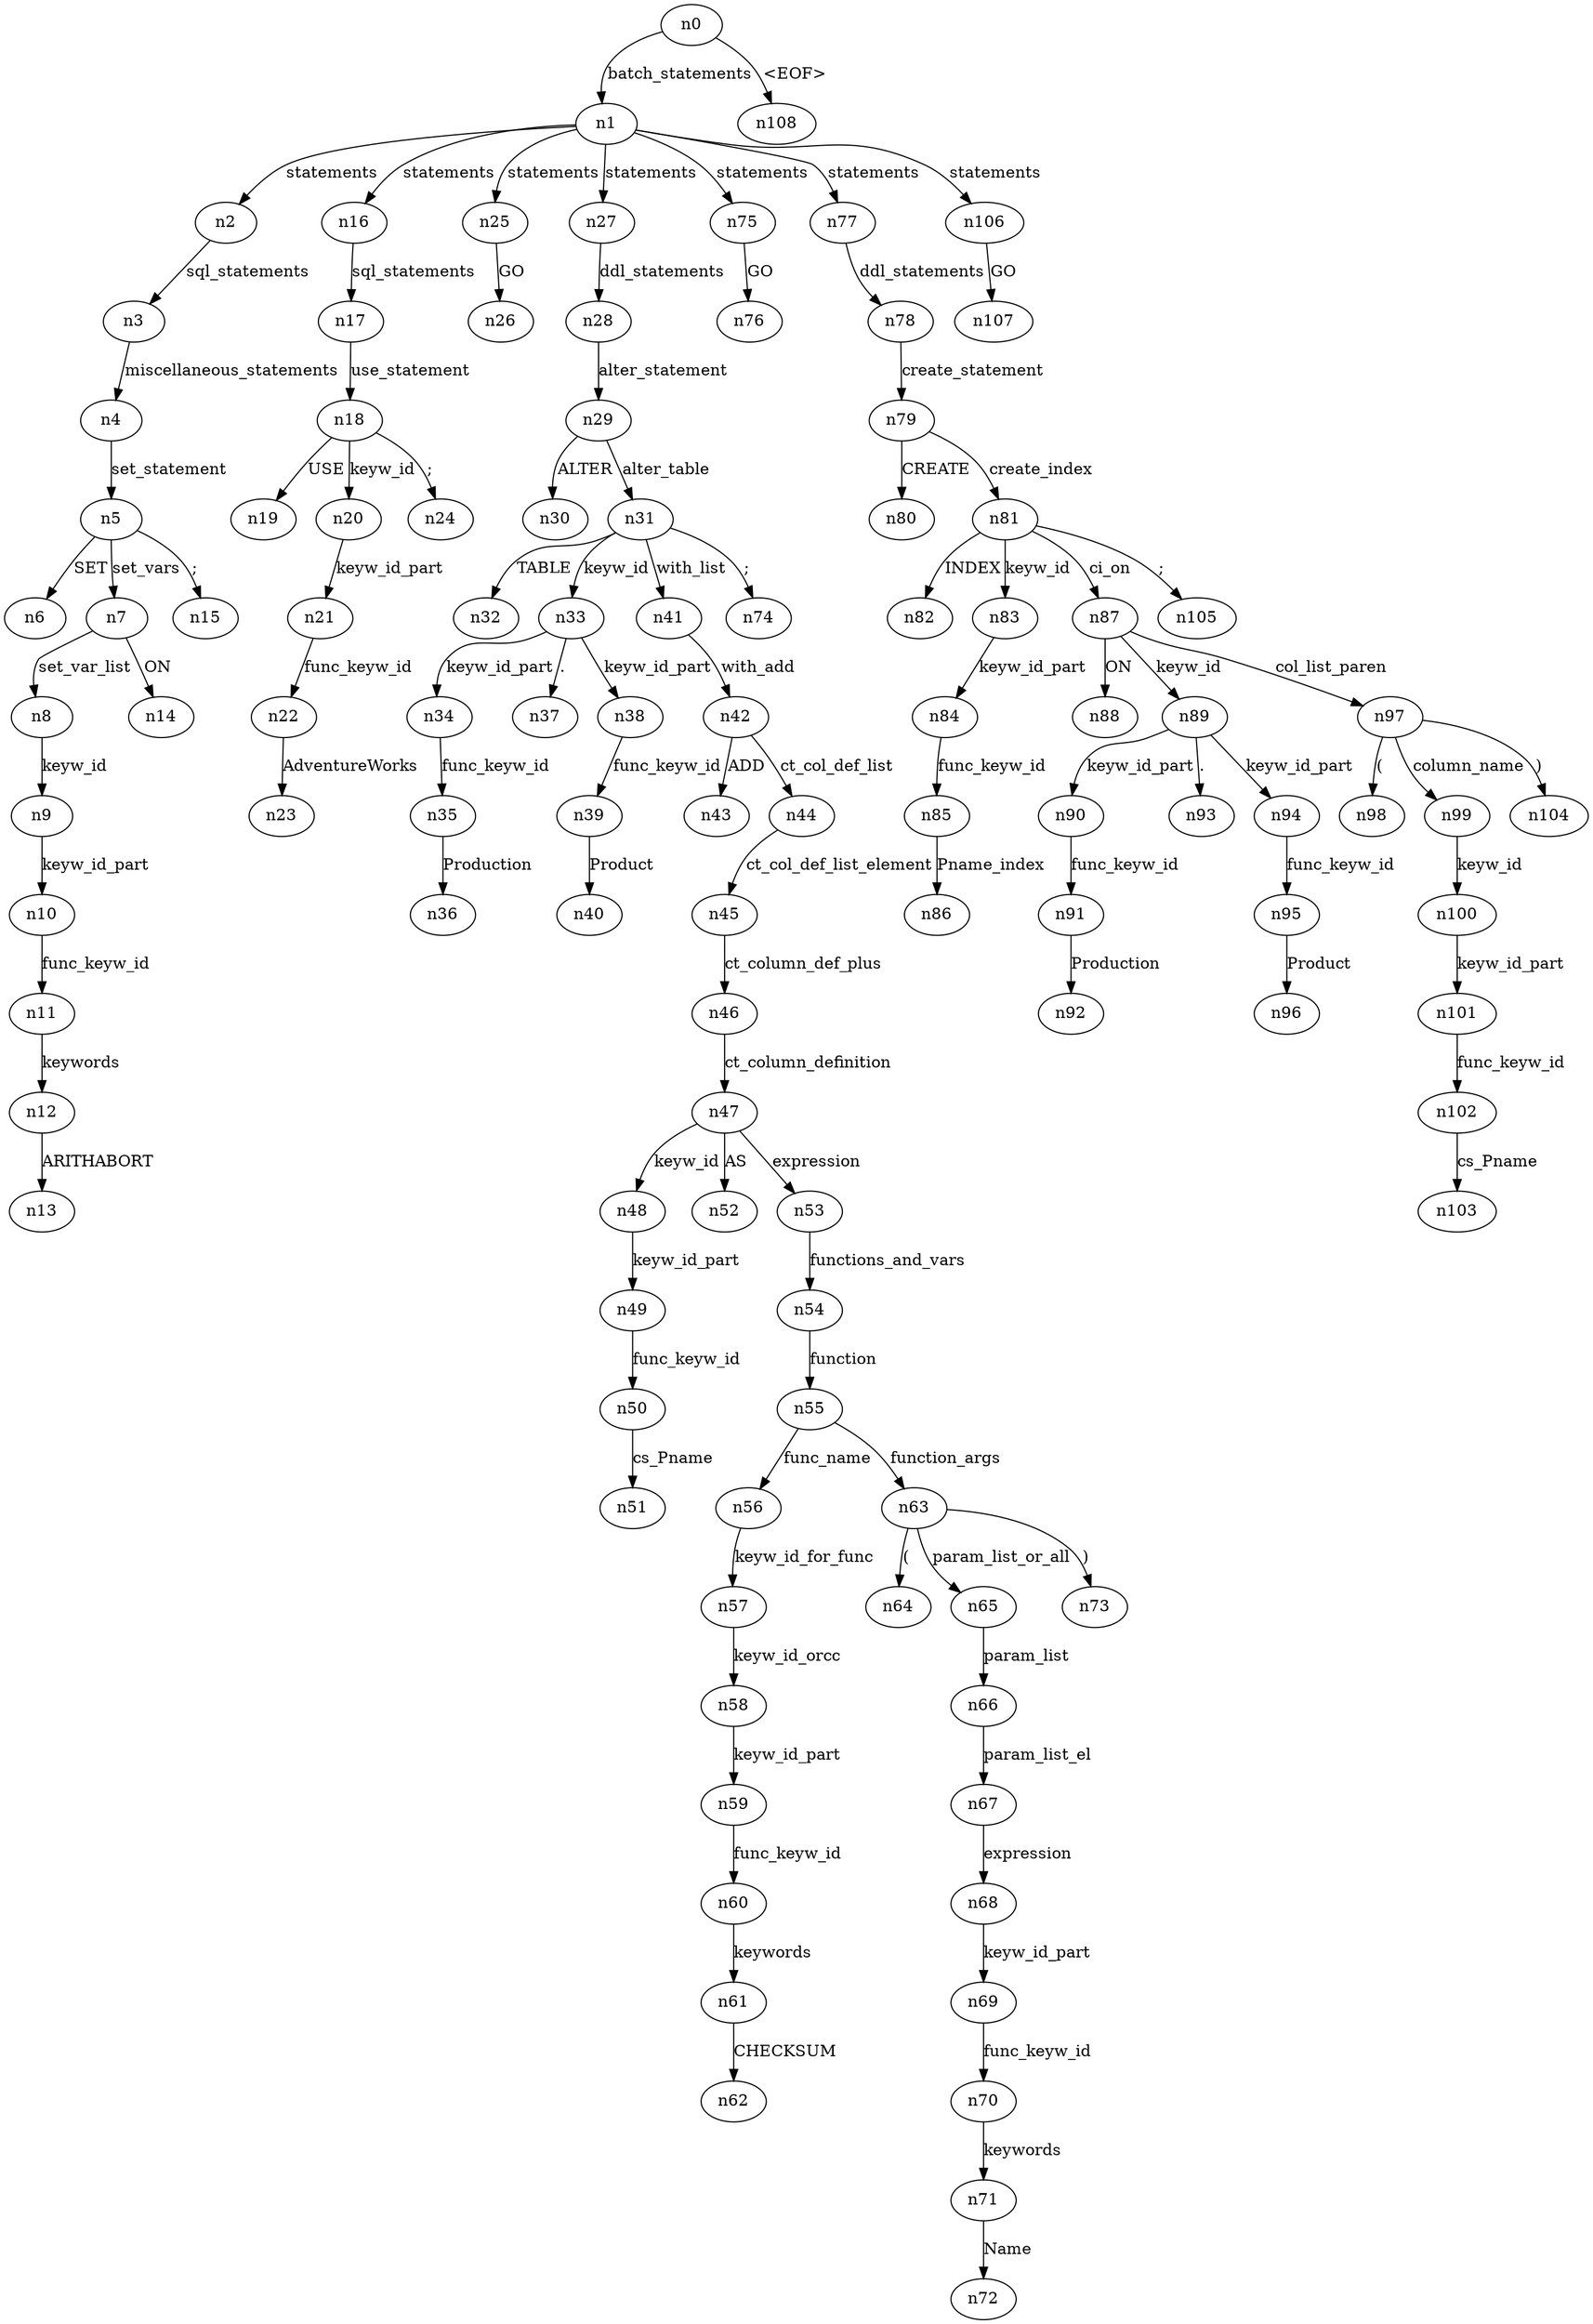 digraph ParseTree {
  n0 -> n1 [label="batch_statements"];
  n1 -> n2 [label="statements"];
  n2 -> n3 [label="sql_statements"];
  n3 -> n4 [label="miscellaneous_statements"];
  n4 -> n5 [label="set_statement"];
  n5 -> n6 [label="SET"];
  n5 -> n7 [label="set_vars"];
  n7 -> n8 [label="set_var_list"];
  n8 -> n9 [label="keyw_id"];
  n9 -> n10 [label="keyw_id_part"];
  n10 -> n11 [label="func_keyw_id"];
  n11 -> n12 [label="keywords"];
  n12 -> n13 [label="ARITHABORT"];
  n7 -> n14 [label="ON"];
  n5 -> n15 [label=";"];
  n1 -> n16 [label="statements"];
  n16 -> n17 [label="sql_statements"];
  n17 -> n18 [label="use_statement"];
  n18 -> n19 [label="USE"];
  n18 -> n20 [label="keyw_id"];
  n20 -> n21 [label="keyw_id_part"];
  n21 -> n22 [label="func_keyw_id"];
  n22 -> n23 [label="AdventureWorks"];
  n18 -> n24 [label=";"];
  n1 -> n25 [label="statements"];
  n25 -> n26 [label="GO"];
  n1 -> n27 [label="statements"];
  n27 -> n28 [label="ddl_statements"];
  n28 -> n29 [label="alter_statement"];
  n29 -> n30 [label="ALTER"];
  n29 -> n31 [label="alter_table"];
  n31 -> n32 [label="TABLE"];
  n31 -> n33 [label="keyw_id"];
  n33 -> n34 [label="keyw_id_part"];
  n34 -> n35 [label="func_keyw_id"];
  n35 -> n36 [label="Production"];
  n33 -> n37 [label="."];
  n33 -> n38 [label="keyw_id_part"];
  n38 -> n39 [label="func_keyw_id"];
  n39 -> n40 [label="Product"];
  n31 -> n41 [label="with_list"];
  n41 -> n42 [label="with_add"];
  n42 -> n43 [label="ADD"];
  n42 -> n44 [label="ct_col_def_list"];
  n44 -> n45 [label="ct_col_def_list_element"];
  n45 -> n46 [label="ct_column_def_plus"];
  n46 -> n47 [label="ct_column_definition"];
  n47 -> n48 [label="keyw_id"];
  n48 -> n49 [label="keyw_id_part"];
  n49 -> n50 [label="func_keyw_id"];
  n50 -> n51 [label="cs_Pname"];
  n47 -> n52 [label="AS"];
  n47 -> n53 [label="expression"];
  n53 -> n54 [label="functions_and_vars"];
  n54 -> n55 [label="function"];
  n55 -> n56 [label="func_name"];
  n56 -> n57 [label="keyw_id_for_func"];
  n57 -> n58 [label="keyw_id_orcc"];
  n58 -> n59 [label="keyw_id_part"];
  n59 -> n60 [label="func_keyw_id"];
  n60 -> n61 [label="keywords"];
  n61 -> n62 [label="CHECKSUM"];
  n55 -> n63 [label="function_args"];
  n63 -> n64 [label="("];
  n63 -> n65 [label="param_list_or_all"];
  n65 -> n66 [label="param_list"];
  n66 -> n67 [label="param_list_el"];
  n67 -> n68 [label="expression"];
  n68 -> n69 [label="keyw_id_part"];
  n69 -> n70 [label="func_keyw_id"];
  n70 -> n71 [label="keywords"];
  n71 -> n72 [label="Name"];
  n63 -> n73 [label=")"];
  n31 -> n74 [label=";"];
  n1 -> n75 [label="statements"];
  n75 -> n76 [label="GO"];
  n1 -> n77 [label="statements"];
  n77 -> n78 [label="ddl_statements"];
  n78 -> n79 [label="create_statement"];
  n79 -> n80 [label="CREATE"];
  n79 -> n81 [label="create_index"];
  n81 -> n82 [label="INDEX"];
  n81 -> n83 [label="keyw_id"];
  n83 -> n84 [label="keyw_id_part"];
  n84 -> n85 [label="func_keyw_id"];
  n85 -> n86 [label="Pname_index"];
  n81 -> n87 [label="ci_on"];
  n87 -> n88 [label="ON"];
  n87 -> n89 [label="keyw_id"];
  n89 -> n90 [label="keyw_id_part"];
  n90 -> n91 [label="func_keyw_id"];
  n91 -> n92 [label="Production"];
  n89 -> n93 [label="."];
  n89 -> n94 [label="keyw_id_part"];
  n94 -> n95 [label="func_keyw_id"];
  n95 -> n96 [label="Product"];
  n87 -> n97 [label="col_list_paren"];
  n97 -> n98 [label="("];
  n97 -> n99 [label="column_name"];
  n99 -> n100 [label="keyw_id"];
  n100 -> n101 [label="keyw_id_part"];
  n101 -> n102 [label="func_keyw_id"];
  n102 -> n103 [label="cs_Pname"];
  n97 -> n104 [label=")"];
  n81 -> n105 [label=";"];
  n1 -> n106 [label="statements"];
  n106 -> n107 [label="GO"];
  n0 -> n108 [label="<EOF>"];
}